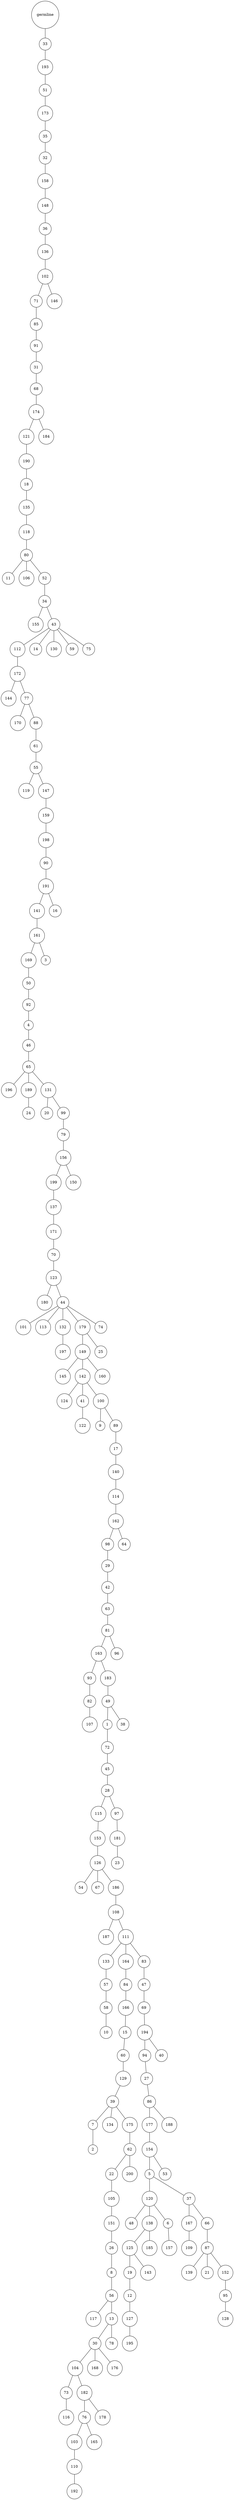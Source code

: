 graph {
	rankdir=UD;
	splines=line;
	node [shape=circle]
	"0x7f4a6c2fd4f0" [label="germline"];
	"0x7f4a6c2fd520" [label="33"];
	"0x7f4a6c2fd4f0" -- "0x7f4a6c2fd520" ;
	"0x7f4a6c2fd550" [label="193"];
	"0x7f4a6c2fd520" -- "0x7f4a6c2fd550" ;
	"0x7f4a6c2fd580" [label="51"];
	"0x7f4a6c2fd550" -- "0x7f4a6c2fd580" ;
	"0x7f4a6c2fd5b0" [label="173"];
	"0x7f4a6c2fd580" -- "0x7f4a6c2fd5b0" ;
	"0x7f4a6c2fd5e0" [label="35"];
	"0x7f4a6c2fd5b0" -- "0x7f4a6c2fd5e0" ;
	"0x7f4a6c2fd610" [label="32"];
	"0x7f4a6c2fd5e0" -- "0x7f4a6c2fd610" ;
	"0x7f4a6c2fd640" [label="158"];
	"0x7f4a6c2fd610" -- "0x7f4a6c2fd640" ;
	"0x7f4a6c2fd670" [label="148"];
	"0x7f4a6c2fd640" -- "0x7f4a6c2fd670" ;
	"0x7f4a6c2fd6a0" [label="36"];
	"0x7f4a6c2fd670" -- "0x7f4a6c2fd6a0" ;
	"0x7f4a6c2fd6d0" [label="136"];
	"0x7f4a6c2fd6a0" -- "0x7f4a6c2fd6d0" ;
	"0x7f4a6c2fd700" [label="102"];
	"0x7f4a6c2fd6d0" -- "0x7f4a6c2fd700" ;
	"0x7f4a6c2fd730" [label="71"];
	"0x7f4a6c2fd700" -- "0x7f4a6c2fd730" ;
	"0x7f4a6c2fd760" [label="85"];
	"0x7f4a6c2fd730" -- "0x7f4a6c2fd760" ;
	"0x7f4a6c2fd790" [label="91"];
	"0x7f4a6c2fd760" -- "0x7f4a6c2fd790" ;
	"0x7f4a6c2fd7c0" [label="31"];
	"0x7f4a6c2fd790" -- "0x7f4a6c2fd7c0" ;
	"0x7f4a6c2fd7f0" [label="68"];
	"0x7f4a6c2fd7c0" -- "0x7f4a6c2fd7f0" ;
	"0x7f4a6c2fd820" [label="174"];
	"0x7f4a6c2fd7f0" -- "0x7f4a6c2fd820" ;
	"0x7f4a6c2fd850" [label="121"];
	"0x7f4a6c2fd820" -- "0x7f4a6c2fd850" ;
	"0x7f4a6c2fd880" [label="190"];
	"0x7f4a6c2fd850" -- "0x7f4a6c2fd880" ;
	"0x7f4a6c2fd8b0" [label="18"];
	"0x7f4a6c2fd880" -- "0x7f4a6c2fd8b0" ;
	"0x7f4a6c2fd8e0" [label="135"];
	"0x7f4a6c2fd8b0" -- "0x7f4a6c2fd8e0" ;
	"0x7f4a6c2fd910" [label="118"];
	"0x7f4a6c2fd8e0" -- "0x7f4a6c2fd910" ;
	"0x7f4a6c2fd940" [label="80"];
	"0x7f4a6c2fd910" -- "0x7f4a6c2fd940" ;
	"0x7f4a6c2fd970" [label="11"];
	"0x7f4a6c2fd940" -- "0x7f4a6c2fd970" ;
	"0x7f4a6c2fd9a0" [label="106"];
	"0x7f4a6c2fd940" -- "0x7f4a6c2fd9a0" ;
	"0x7f4a6c2fd9d0" [label="52"];
	"0x7f4a6c2fd940" -- "0x7f4a6c2fd9d0" ;
	"0x7f4a6c2fda00" [label="34"];
	"0x7f4a6c2fd9d0" -- "0x7f4a6c2fda00" ;
	"0x7f4a6c2fda30" [label="155"];
	"0x7f4a6c2fda00" -- "0x7f4a6c2fda30" ;
	"0x7f4a6c2fda60" [label="43"];
	"0x7f4a6c2fda00" -- "0x7f4a6c2fda60" ;
	"0x7f4a6c2fda90" [label="112"];
	"0x7f4a6c2fda60" -- "0x7f4a6c2fda90" ;
	"0x7f4a6c2fdac0" [label="172"];
	"0x7f4a6c2fda90" -- "0x7f4a6c2fdac0" ;
	"0x7f4a6c2fdaf0" [label="144"];
	"0x7f4a6c2fdac0" -- "0x7f4a6c2fdaf0" ;
	"0x7f4a6c2fdb20" [label="77"];
	"0x7f4a6c2fdac0" -- "0x7f4a6c2fdb20" ;
	"0x7f4a6c2fdb50" [label="170"];
	"0x7f4a6c2fdb20" -- "0x7f4a6c2fdb50" ;
	"0x7f4a6c2fdb80" [label="88"];
	"0x7f4a6c2fdb20" -- "0x7f4a6c2fdb80" ;
	"0x7f4a6c2fdbb0" [label="61"];
	"0x7f4a6c2fdb80" -- "0x7f4a6c2fdbb0" ;
	"0x7f4a6c2fdbe0" [label="55"];
	"0x7f4a6c2fdbb0" -- "0x7f4a6c2fdbe0" ;
	"0x7f4a6c2fdc10" [label="119"];
	"0x7f4a6c2fdbe0" -- "0x7f4a6c2fdc10" ;
	"0x7f4a6c2fdc40" [label="147"];
	"0x7f4a6c2fdbe0" -- "0x7f4a6c2fdc40" ;
	"0x7f4a6c2fdc70" [label="159"];
	"0x7f4a6c2fdc40" -- "0x7f4a6c2fdc70" ;
	"0x7f4a6c2fdca0" [label="198"];
	"0x7f4a6c2fdc70" -- "0x7f4a6c2fdca0" ;
	"0x7f4a6c2fdcd0" [label="90"];
	"0x7f4a6c2fdca0" -- "0x7f4a6c2fdcd0" ;
	"0x7f4a6c2fdd00" [label="191"];
	"0x7f4a6c2fdcd0" -- "0x7f4a6c2fdd00" ;
	"0x7f4a6c2fdd30" [label="141"];
	"0x7f4a6c2fdd00" -- "0x7f4a6c2fdd30" ;
	"0x7f4a6c2fdd60" [label="161"];
	"0x7f4a6c2fdd30" -- "0x7f4a6c2fdd60" ;
	"0x7f4a6c2fdd90" [label="169"];
	"0x7f4a6c2fdd60" -- "0x7f4a6c2fdd90" ;
	"0x7f4a6c2fddc0" [label="50"];
	"0x7f4a6c2fdd90" -- "0x7f4a6c2fddc0" ;
	"0x7f4a6c2fddf0" [label="92"];
	"0x7f4a6c2fddc0" -- "0x7f4a6c2fddf0" ;
	"0x7f4a6c2fde20" [label="4"];
	"0x7f4a6c2fddf0" -- "0x7f4a6c2fde20" ;
	"0x7f4a6c2fde50" [label="46"];
	"0x7f4a6c2fde20" -- "0x7f4a6c2fde50" ;
	"0x7f4a6c2fde80" [label="65"];
	"0x7f4a6c2fde50" -- "0x7f4a6c2fde80" ;
	"0x7f4a6c2fdeb0" [label="196"];
	"0x7f4a6c2fde80" -- "0x7f4a6c2fdeb0" ;
	"0x7f4a6c2fdee0" [label="189"];
	"0x7f4a6c2fde80" -- "0x7f4a6c2fdee0" ;
	"0x7f4a6c2fdf10" [label="24"];
	"0x7f4a6c2fdee0" -- "0x7f4a6c2fdf10" ;
	"0x7f4a6c2fdf40" [label="131"];
	"0x7f4a6c2fde80" -- "0x7f4a6c2fdf40" ;
	"0x7f4a6c2fdf70" [label="20"];
	"0x7f4a6c2fdf40" -- "0x7f4a6c2fdf70" ;
	"0x7f4a6c2fdfa0" [label="99"];
	"0x7f4a6c2fdf40" -- "0x7f4a6c2fdfa0" ;
	"0x7f4a6c2fdfd0" [label="79"];
	"0x7f4a6c2fdfa0" -- "0x7f4a6c2fdfd0" ;
	"0x7f4a6c302040" [label="156"];
	"0x7f4a6c2fdfd0" -- "0x7f4a6c302040" ;
	"0x7f4a6c302070" [label="199"];
	"0x7f4a6c302040" -- "0x7f4a6c302070" ;
	"0x7f4a6c3020a0" [label="137"];
	"0x7f4a6c302070" -- "0x7f4a6c3020a0" ;
	"0x7f4a6c3020d0" [label="171"];
	"0x7f4a6c3020a0" -- "0x7f4a6c3020d0" ;
	"0x7f4a6c302100" [label="70"];
	"0x7f4a6c3020d0" -- "0x7f4a6c302100" ;
	"0x7f4a6c302130" [label="123"];
	"0x7f4a6c302100" -- "0x7f4a6c302130" ;
	"0x7f4a6c302160" [label="180"];
	"0x7f4a6c302130" -- "0x7f4a6c302160" ;
	"0x7f4a6c302190" [label="44"];
	"0x7f4a6c302130" -- "0x7f4a6c302190" ;
	"0x7f4a6c3021c0" [label="101"];
	"0x7f4a6c302190" -- "0x7f4a6c3021c0" ;
	"0x7f4a6c3021f0" [label="113"];
	"0x7f4a6c302190" -- "0x7f4a6c3021f0" ;
	"0x7f4a6c302220" [label="132"];
	"0x7f4a6c302190" -- "0x7f4a6c302220" ;
	"0x7f4a6c302250" [label="197"];
	"0x7f4a6c302220" -- "0x7f4a6c302250" ;
	"0x7f4a6c302280" [label="179"];
	"0x7f4a6c302190" -- "0x7f4a6c302280" ;
	"0x7f4a6c3022b0" [label="149"];
	"0x7f4a6c302280" -- "0x7f4a6c3022b0" ;
	"0x7f4a6c3022e0" [label="145"];
	"0x7f4a6c3022b0" -- "0x7f4a6c3022e0" ;
	"0x7f4a6c302310" [label="142"];
	"0x7f4a6c3022b0" -- "0x7f4a6c302310" ;
	"0x7f4a6c302340" [label="124"];
	"0x7f4a6c302310" -- "0x7f4a6c302340" ;
	"0x7f4a6c302370" [label="41"];
	"0x7f4a6c302310" -- "0x7f4a6c302370" ;
	"0x7f4a6c3023a0" [label="122"];
	"0x7f4a6c302370" -- "0x7f4a6c3023a0" ;
	"0x7f4a6c3023d0" [label="100"];
	"0x7f4a6c302310" -- "0x7f4a6c3023d0" ;
	"0x7f4a6c302400" [label="9"];
	"0x7f4a6c3023d0" -- "0x7f4a6c302400" ;
	"0x7f4a6c302430" [label="89"];
	"0x7f4a6c3023d0" -- "0x7f4a6c302430" ;
	"0x7f4a6c302460" [label="17"];
	"0x7f4a6c302430" -- "0x7f4a6c302460" ;
	"0x7f4a6c302490" [label="140"];
	"0x7f4a6c302460" -- "0x7f4a6c302490" ;
	"0x7f4a6c3024c0" [label="114"];
	"0x7f4a6c302490" -- "0x7f4a6c3024c0" ;
	"0x7f4a6c3024f0" [label="162"];
	"0x7f4a6c3024c0" -- "0x7f4a6c3024f0" ;
	"0x7f4a6c302520" [label="98"];
	"0x7f4a6c3024f0" -- "0x7f4a6c302520" ;
	"0x7f4a6c302550" [label="29"];
	"0x7f4a6c302520" -- "0x7f4a6c302550" ;
	"0x7f4a6c302580" [label="42"];
	"0x7f4a6c302550" -- "0x7f4a6c302580" ;
	"0x7f4a6c3025b0" [label="63"];
	"0x7f4a6c302580" -- "0x7f4a6c3025b0" ;
	"0x7f4a6c3025e0" [label="81"];
	"0x7f4a6c3025b0" -- "0x7f4a6c3025e0" ;
	"0x7f4a6c302610" [label="163"];
	"0x7f4a6c3025e0" -- "0x7f4a6c302610" ;
	"0x7f4a6c302640" [label="93"];
	"0x7f4a6c302610" -- "0x7f4a6c302640" ;
	"0x7f4a6c302670" [label="82"];
	"0x7f4a6c302640" -- "0x7f4a6c302670" ;
	"0x7f4a6c3026a0" [label="107"];
	"0x7f4a6c302670" -- "0x7f4a6c3026a0" ;
	"0x7f4a6c3026d0" [label="183"];
	"0x7f4a6c302610" -- "0x7f4a6c3026d0" ;
	"0x7f4a6c302700" [label="49"];
	"0x7f4a6c3026d0" -- "0x7f4a6c302700" ;
	"0x7f4a6c302730" [label="1"];
	"0x7f4a6c302700" -- "0x7f4a6c302730" ;
	"0x7f4a6c302760" [label="72"];
	"0x7f4a6c302730" -- "0x7f4a6c302760" ;
	"0x7f4a6c302790" [label="45"];
	"0x7f4a6c302760" -- "0x7f4a6c302790" ;
	"0x7f4a6c3027c0" [label="28"];
	"0x7f4a6c302790" -- "0x7f4a6c3027c0" ;
	"0x7f4a6c3027f0" [label="115"];
	"0x7f4a6c3027c0" -- "0x7f4a6c3027f0" ;
	"0x7f4a6c302820" [label="153"];
	"0x7f4a6c3027f0" -- "0x7f4a6c302820" ;
	"0x7f4a6c302850" [label="126"];
	"0x7f4a6c302820" -- "0x7f4a6c302850" ;
	"0x7f4a6c302880" [label="54"];
	"0x7f4a6c302850" -- "0x7f4a6c302880" ;
	"0x7f4a6c3028b0" [label="67"];
	"0x7f4a6c302850" -- "0x7f4a6c3028b0" ;
	"0x7f4a6c3028e0" [label="186"];
	"0x7f4a6c302850" -- "0x7f4a6c3028e0" ;
	"0x7f4a6c302910" [label="108"];
	"0x7f4a6c3028e0" -- "0x7f4a6c302910" ;
	"0x7f4a6c302940" [label="187"];
	"0x7f4a6c302910" -- "0x7f4a6c302940" ;
	"0x7f4a6c302970" [label="111"];
	"0x7f4a6c302910" -- "0x7f4a6c302970" ;
	"0x7f4a6c3029a0" [label="133"];
	"0x7f4a6c302970" -- "0x7f4a6c3029a0" ;
	"0x7f4a6c3029d0" [label="57"];
	"0x7f4a6c3029a0" -- "0x7f4a6c3029d0" ;
	"0x7f4a6c302a00" [label="58"];
	"0x7f4a6c3029d0" -- "0x7f4a6c302a00" ;
	"0x7f4a6c302a30" [label="10"];
	"0x7f4a6c302a00" -- "0x7f4a6c302a30" ;
	"0x7f4a6c302a60" [label="164"];
	"0x7f4a6c302970" -- "0x7f4a6c302a60" ;
	"0x7f4a6c302a90" [label="84"];
	"0x7f4a6c302a60" -- "0x7f4a6c302a90" ;
	"0x7f4a6c302ac0" [label="166"];
	"0x7f4a6c302a90" -- "0x7f4a6c302ac0" ;
	"0x7f4a6c302af0" [label="15"];
	"0x7f4a6c302ac0" -- "0x7f4a6c302af0" ;
	"0x7f4a6c302b20" [label="60"];
	"0x7f4a6c302af0" -- "0x7f4a6c302b20" ;
	"0x7f4a6c302b50" [label="129"];
	"0x7f4a6c302b20" -- "0x7f4a6c302b50" ;
	"0x7f4a6c302b80" [label="39"];
	"0x7f4a6c302b50" -- "0x7f4a6c302b80" ;
	"0x7f4a6c302bb0" [label="7"];
	"0x7f4a6c302b80" -- "0x7f4a6c302bb0" ;
	"0x7f4a6c302be0" [label="2"];
	"0x7f4a6c302bb0" -- "0x7f4a6c302be0" ;
	"0x7f4a6c302c10" [label="134"];
	"0x7f4a6c302b80" -- "0x7f4a6c302c10" ;
	"0x7f4a6c302c40" [label="175"];
	"0x7f4a6c302b80" -- "0x7f4a6c302c40" ;
	"0x7f4a6c302c70" [label="62"];
	"0x7f4a6c302c40" -- "0x7f4a6c302c70" ;
	"0x7f4a6c302ca0" [label="22"];
	"0x7f4a6c302c70" -- "0x7f4a6c302ca0" ;
	"0x7f4a6c302cd0" [label="105"];
	"0x7f4a6c302ca0" -- "0x7f4a6c302cd0" ;
	"0x7f4a6c302d00" [label="151"];
	"0x7f4a6c302cd0" -- "0x7f4a6c302d00" ;
	"0x7f4a6c302d30" [label="26"];
	"0x7f4a6c302d00" -- "0x7f4a6c302d30" ;
	"0x7f4a6c302d60" [label="8"];
	"0x7f4a6c302d30" -- "0x7f4a6c302d60" ;
	"0x7f4a6c302d90" [label="56"];
	"0x7f4a6c302d60" -- "0x7f4a6c302d90" ;
	"0x7f4a6c302dc0" [label="117"];
	"0x7f4a6c302d90" -- "0x7f4a6c302dc0" ;
	"0x7f4a6c302df0" [label="13"];
	"0x7f4a6c302d90" -- "0x7f4a6c302df0" ;
	"0x7f4a6c302e20" [label="30"];
	"0x7f4a6c302df0" -- "0x7f4a6c302e20" ;
	"0x7f4a6c302e50" [label="104"];
	"0x7f4a6c302e20" -- "0x7f4a6c302e50" ;
	"0x7f4a6c302e80" [label="73"];
	"0x7f4a6c302e50" -- "0x7f4a6c302e80" ;
	"0x7f4a6c302eb0" [label="116"];
	"0x7f4a6c302e80" -- "0x7f4a6c302eb0" ;
	"0x7f4a6c302ee0" [label="182"];
	"0x7f4a6c302e50" -- "0x7f4a6c302ee0" ;
	"0x7f4a6c302f10" [label="76"];
	"0x7f4a6c302ee0" -- "0x7f4a6c302f10" ;
	"0x7f4a6c302f40" [label="103"];
	"0x7f4a6c302f10" -- "0x7f4a6c302f40" ;
	"0x7f4a6c302f70" [label="110"];
	"0x7f4a6c302f40" -- "0x7f4a6c302f70" ;
	"0x7f4a6c302fa0" [label="192"];
	"0x7f4a6c302f70" -- "0x7f4a6c302fa0" ;
	"0x7f4a6c302fd0" [label="165"];
	"0x7f4a6c302f10" -- "0x7f4a6c302fd0" ;
	"0x7f4a6c307040" [label="178"];
	"0x7f4a6c302ee0" -- "0x7f4a6c307040" ;
	"0x7f4a6c307070" [label="168"];
	"0x7f4a6c302e20" -- "0x7f4a6c307070" ;
	"0x7f4a6c3070a0" [label="176"];
	"0x7f4a6c302e20" -- "0x7f4a6c3070a0" ;
	"0x7f4a6c3070d0" [label="78"];
	"0x7f4a6c302df0" -- "0x7f4a6c3070d0" ;
	"0x7f4a6c307100" [label="200"];
	"0x7f4a6c302c70" -- "0x7f4a6c307100" ;
	"0x7f4a6c307130" [label="83"];
	"0x7f4a6c302970" -- "0x7f4a6c307130" ;
	"0x7f4a6c307160" [label="47"];
	"0x7f4a6c307130" -- "0x7f4a6c307160" ;
	"0x7f4a6c307190" [label="69"];
	"0x7f4a6c307160" -- "0x7f4a6c307190" ;
	"0x7f4a6c3071c0" [label="194"];
	"0x7f4a6c307190" -- "0x7f4a6c3071c0" ;
	"0x7f4a6c3071f0" [label="94"];
	"0x7f4a6c3071c0" -- "0x7f4a6c3071f0" ;
	"0x7f4a6c307220" [label="27"];
	"0x7f4a6c3071f0" -- "0x7f4a6c307220" ;
	"0x7f4a6c307250" [label="86"];
	"0x7f4a6c307220" -- "0x7f4a6c307250" ;
	"0x7f4a6c307280" [label="177"];
	"0x7f4a6c307250" -- "0x7f4a6c307280" ;
	"0x7f4a6c3072b0" [label="154"];
	"0x7f4a6c307280" -- "0x7f4a6c3072b0" ;
	"0x7f4a6c3072e0" [label="5"];
	"0x7f4a6c3072b0" -- "0x7f4a6c3072e0" ;
	"0x7f4a6c307310" [label="120"];
	"0x7f4a6c3072e0" -- "0x7f4a6c307310" ;
	"0x7f4a6c307340" [label="48"];
	"0x7f4a6c307310" -- "0x7f4a6c307340" ;
	"0x7f4a6c307370" [label="138"];
	"0x7f4a6c307310" -- "0x7f4a6c307370" ;
	"0x7f4a6c3073a0" [label="125"];
	"0x7f4a6c307370" -- "0x7f4a6c3073a0" ;
	"0x7f4a6c3073d0" [label="19"];
	"0x7f4a6c3073a0" -- "0x7f4a6c3073d0" ;
	"0x7f4a6c307400" [label="12"];
	"0x7f4a6c3073d0" -- "0x7f4a6c307400" ;
	"0x7f4a6c307430" [label="127"];
	"0x7f4a6c307400" -- "0x7f4a6c307430" ;
	"0x7f4a6c307460" [label="195"];
	"0x7f4a6c307430" -- "0x7f4a6c307460" ;
	"0x7f4a6c307490" [label="143"];
	"0x7f4a6c3073a0" -- "0x7f4a6c307490" ;
	"0x7f4a6c3074c0" [label="185"];
	"0x7f4a6c307370" -- "0x7f4a6c3074c0" ;
	"0x7f4a6c3074f0" [label="6"];
	"0x7f4a6c307310" -- "0x7f4a6c3074f0" ;
	"0x7f4a6c307520" [label="157"];
	"0x7f4a6c3074f0" -- "0x7f4a6c307520" ;
	"0x7f4a6c307550" [label="37"];
	"0x7f4a6c3072e0" -- "0x7f4a6c307550" ;
	"0x7f4a6c307580" [label="167"];
	"0x7f4a6c307550" -- "0x7f4a6c307580" ;
	"0x7f4a6c3075b0" [label="109"];
	"0x7f4a6c307580" -- "0x7f4a6c3075b0" ;
	"0x7f4a6c3075e0" [label="66"];
	"0x7f4a6c307550" -- "0x7f4a6c3075e0" ;
	"0x7f4a6c307610" [label="87"];
	"0x7f4a6c3075e0" -- "0x7f4a6c307610" ;
	"0x7f4a6c307640" [label="139"];
	"0x7f4a6c307610" -- "0x7f4a6c307640" ;
	"0x7f4a6c307670" [label="21"];
	"0x7f4a6c307610" -- "0x7f4a6c307670" ;
	"0x7f4a6c3076a0" [label="152"];
	"0x7f4a6c307610" -- "0x7f4a6c3076a0" ;
	"0x7f4a6c3076d0" [label="95"];
	"0x7f4a6c3076a0" -- "0x7f4a6c3076d0" ;
	"0x7f4a6c307700" [label="128"];
	"0x7f4a6c3076d0" -- "0x7f4a6c307700" ;
	"0x7f4a6c307730" [label="53"];
	"0x7f4a6c3072b0" -- "0x7f4a6c307730" ;
	"0x7f4a6c307760" [label="188"];
	"0x7f4a6c307250" -- "0x7f4a6c307760" ;
	"0x7f4a6c307790" [label="40"];
	"0x7f4a6c3071c0" -- "0x7f4a6c307790" ;
	"0x7f4a6c3077c0" [label="97"];
	"0x7f4a6c3027c0" -- "0x7f4a6c3077c0" ;
	"0x7f4a6c3077f0" [label="181"];
	"0x7f4a6c3077c0" -- "0x7f4a6c3077f0" ;
	"0x7f4a6c307820" [label="23"];
	"0x7f4a6c3077f0" -- "0x7f4a6c307820" ;
	"0x7f4a6c307850" [label="38"];
	"0x7f4a6c302700" -- "0x7f4a6c307850" ;
	"0x7f4a6c307880" [label="96"];
	"0x7f4a6c3025e0" -- "0x7f4a6c307880" ;
	"0x7f4a6c3078b0" [label="64"];
	"0x7f4a6c3024f0" -- "0x7f4a6c3078b0" ;
	"0x7f4a6c3078e0" [label="160"];
	"0x7f4a6c3022b0" -- "0x7f4a6c3078e0" ;
	"0x7f4a6c307910" [label="25"];
	"0x7f4a6c302280" -- "0x7f4a6c307910" ;
	"0x7f4a6c307940" [label="74"];
	"0x7f4a6c302190" -- "0x7f4a6c307940" ;
	"0x7f4a6c307970" [label="150"];
	"0x7f4a6c302040" -- "0x7f4a6c307970" ;
	"0x7f4a6c3079a0" [label="3"];
	"0x7f4a6c2fdd60" -- "0x7f4a6c3079a0" ;
	"0x7f4a6c3079d0" [label="16"];
	"0x7f4a6c2fdd00" -- "0x7f4a6c3079d0" ;
	"0x7f4a6c307a00" [label="14"];
	"0x7f4a6c2fda60" -- "0x7f4a6c307a00" ;
	"0x7f4a6c307a30" [label="130"];
	"0x7f4a6c2fda60" -- "0x7f4a6c307a30" ;
	"0x7f4a6c307a60" [label="59"];
	"0x7f4a6c2fda60" -- "0x7f4a6c307a60" ;
	"0x7f4a6c307a90" [label="75"];
	"0x7f4a6c2fda60" -- "0x7f4a6c307a90" ;
	"0x7f4a6c307ac0" [label="184"];
	"0x7f4a6c2fd820" -- "0x7f4a6c307ac0" ;
	"0x7f4a6c307af0" [label="146"];
	"0x7f4a6c2fd700" -- "0x7f4a6c307af0" ;
}
